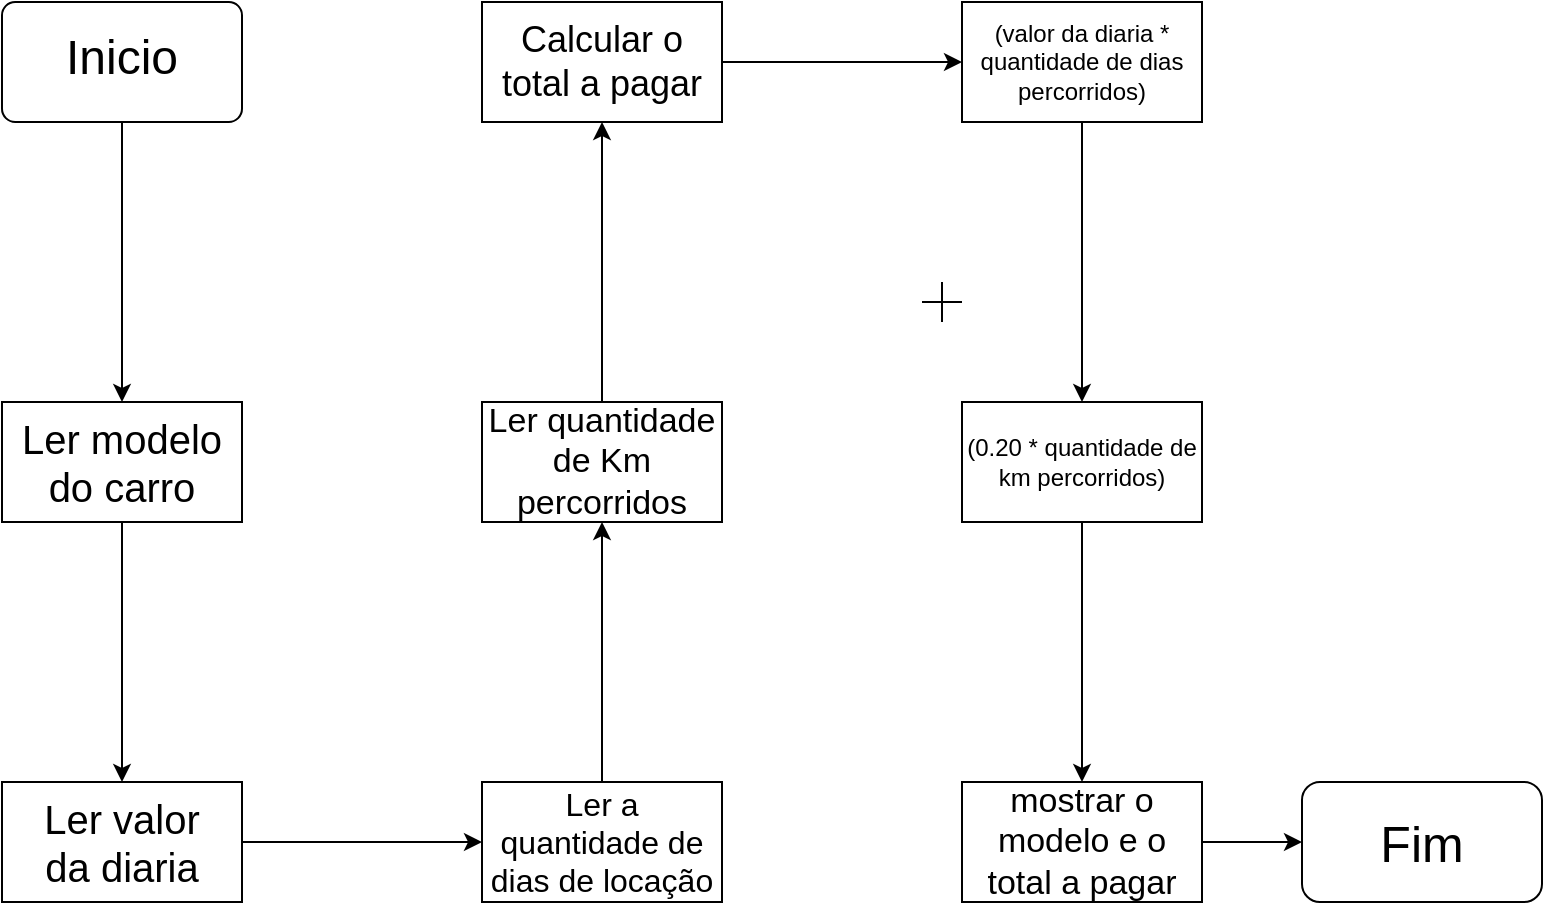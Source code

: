 <mxfile version="24.0.2" type="device">
  <diagram name="Página-1" id="zi17u32Y7v2BPbGpnezE">
    <mxGraphModel dx="1050" dy="530" grid="1" gridSize="10" guides="1" tooltips="1" connect="1" arrows="1" fold="1" page="1" pageScale="1" pageWidth="827" pageHeight="1169" math="0" shadow="0">
      <root>
        <mxCell id="0" />
        <mxCell id="1" parent="0" />
        <mxCell id="R39My_Pas21hoRQOZ_z3-1" value="" style="rounded=1;whiteSpace=wrap;html=1;fontSize=24;arcSize=11;" parent="1" vertex="1">
          <mxGeometry x="40" y="10" width="120" height="60" as="geometry" />
        </mxCell>
        <mxCell id="R39My_Pas21hoRQOZ_z3-4" value="&lt;p style=&quot;line-height: 120%;&quot;&gt;&lt;span style=&quot;font-size: 24px;&quot;&gt;Inicio&lt;/span&gt;&lt;/p&gt;" style="text;strokeColor=none;align=center;fillColor=none;html=1;verticalAlign=middle;whiteSpace=wrap;rounded=0;" parent="1" vertex="1">
          <mxGeometry x="70" y="25" width="60" height="30" as="geometry" />
        </mxCell>
        <mxCell id="R39My_Pas21hoRQOZ_z3-5" value="" style="endArrow=classic;html=1;rounded=0;exitX=0.5;exitY=1;exitDx=0;exitDy=0;" parent="1" source="R39My_Pas21hoRQOZ_z3-1" edge="1">
          <mxGeometry width="50" height="50" relative="1" as="geometry">
            <mxPoint x="390" y="300" as="sourcePoint" />
            <mxPoint x="100" y="210" as="targetPoint" />
            <Array as="points">
              <mxPoint x="100" y="200" />
            </Array>
          </mxGeometry>
        </mxCell>
        <mxCell id="R39My_Pas21hoRQOZ_z3-6" value="" style="rounded=0;whiteSpace=wrap;html=1;" parent="1" vertex="1">
          <mxGeometry x="40" y="210" width="120" height="60" as="geometry" />
        </mxCell>
        <mxCell id="R39My_Pas21hoRQOZ_z3-9" value="&lt;span style=&quot;font-size: 20px;&quot;&gt;Ler modelo do carro&lt;/span&gt;" style="text;strokeColor=none;align=center;fillColor=none;html=1;verticalAlign=middle;whiteSpace=wrap;rounded=0;" parent="1" vertex="1">
          <mxGeometry x="45" y="225" width="110" height="30" as="geometry" />
        </mxCell>
        <mxCell id="R39My_Pas21hoRQOZ_z3-10" value="" style="endArrow=classic;html=1;rounded=0;exitX=0.5;exitY=1;exitDx=0;exitDy=0;" parent="1" source="R39My_Pas21hoRQOZ_z3-6" target="R39My_Pas21hoRQOZ_z3-11" edge="1">
          <mxGeometry width="50" height="50" relative="1" as="geometry">
            <mxPoint x="390" y="300" as="sourcePoint" />
            <mxPoint x="100" y="430" as="targetPoint" />
          </mxGeometry>
        </mxCell>
        <mxCell id="R39My_Pas21hoRQOZ_z3-11" value="" style="rounded=0;whiteSpace=wrap;html=1;" parent="1" vertex="1">
          <mxGeometry x="40" y="400" width="120" height="60" as="geometry" />
        </mxCell>
        <mxCell id="R39My_Pas21hoRQOZ_z3-12" value="&lt;span style=&quot;font-size: 20px;&quot;&gt;Ler valor da diaria&lt;/span&gt;" style="text;strokeColor=none;align=center;fillColor=none;html=1;verticalAlign=middle;whiteSpace=wrap;rounded=0;" parent="1" vertex="1">
          <mxGeometry x="50" y="410" width="100" height="40" as="geometry" />
        </mxCell>
        <mxCell id="R39My_Pas21hoRQOZ_z3-13" value="" style="endArrow=classic;html=1;rounded=0;exitX=1;exitY=0.5;exitDx=0;exitDy=0;" parent="1" source="R39My_Pas21hoRQOZ_z3-11" target="R39My_Pas21hoRQOZ_z3-14" edge="1">
          <mxGeometry width="50" height="50" relative="1" as="geometry">
            <mxPoint x="390" y="290" as="sourcePoint" />
            <mxPoint x="320" y="430" as="targetPoint" />
          </mxGeometry>
        </mxCell>
        <mxCell id="R39My_Pas21hoRQOZ_z3-14" value="&lt;span style=&quot;font-size: 16px;&quot;&gt;Ler a quantidade de dias de locação&lt;/span&gt;" style="rounded=0;whiteSpace=wrap;html=1;" parent="1" vertex="1">
          <mxGeometry x="280" y="400" width="120" height="60" as="geometry" />
        </mxCell>
        <mxCell id="R39My_Pas21hoRQOZ_z3-15" value="&lt;span style=&quot;font-size: 17px;&quot;&gt;Ler quantidade de Km percorridos&lt;/span&gt;" style="rounded=0;whiteSpace=wrap;html=1;" parent="1" vertex="1">
          <mxGeometry x="280" y="210" width="120" height="60" as="geometry" />
        </mxCell>
        <mxCell id="R39My_Pas21hoRQOZ_z3-16" value="&lt;font style=&quot;font-size: 18px;&quot;&gt;Calcular o total a pagar&lt;/font&gt;" style="rounded=0;whiteSpace=wrap;html=1;" parent="1" vertex="1">
          <mxGeometry x="280" y="10" width="120" height="60" as="geometry" />
        </mxCell>
        <mxCell id="R39My_Pas21hoRQOZ_z3-17" value="&lt;span style=&quot;font-size: 17px;&quot;&gt;mostrar o modelo e o total a pagar&lt;/span&gt;" style="rounded=0;whiteSpace=wrap;html=1;" parent="1" vertex="1">
          <mxGeometry x="520" y="400" width="120" height="60" as="geometry" />
        </mxCell>
        <mxCell id="R39My_Pas21hoRQOZ_z3-18" value="Fim" style="rounded=1;whiteSpace=wrap;html=1;fontSize=25;" parent="1" vertex="1">
          <mxGeometry x="690" y="400" width="120" height="60" as="geometry" />
        </mxCell>
        <mxCell id="R39My_Pas21hoRQOZ_z3-19" value="" style="endArrow=classic;html=1;rounded=0;entryX=0.5;entryY=1;entryDx=0;entryDy=0;exitX=0.5;exitY=0;exitDx=0;exitDy=0;" parent="1" source="R39My_Pas21hoRQOZ_z3-15" target="R39My_Pas21hoRQOZ_z3-16" edge="1">
          <mxGeometry width="50" height="50" relative="1" as="geometry">
            <mxPoint x="390" y="270" as="sourcePoint" />
            <mxPoint x="440" y="220" as="targetPoint" />
          </mxGeometry>
        </mxCell>
        <mxCell id="R39My_Pas21hoRQOZ_z3-20" value="" style="endArrow=classic;html=1;rounded=0;exitX=0.5;exitY=0;exitDx=0;exitDy=0;entryX=0.5;entryY=1;entryDx=0;entryDy=0;" parent="1" source="R39My_Pas21hoRQOZ_z3-14" target="R39My_Pas21hoRQOZ_z3-15" edge="1">
          <mxGeometry width="50" height="50" relative="1" as="geometry">
            <mxPoint x="390" y="270" as="sourcePoint" />
            <mxPoint x="440" y="220" as="targetPoint" />
          </mxGeometry>
        </mxCell>
        <mxCell id="R39My_Pas21hoRQOZ_z3-24" value="(valor da diaria * quantidade de dias percorridos)" style="rounded=0;whiteSpace=wrap;html=1;" parent="1" vertex="1">
          <mxGeometry x="520" y="10" width="120" height="60" as="geometry" />
        </mxCell>
        <mxCell id="R39My_Pas21hoRQOZ_z3-26" value="(0.20 * quantidade de km percorridos)" style="rounded=0;whiteSpace=wrap;html=1;" parent="1" vertex="1">
          <mxGeometry x="520" y="210" width="120" height="60" as="geometry" />
        </mxCell>
        <mxCell id="R39My_Pas21hoRQOZ_z3-27" value="" style="endArrow=none;html=1;rounded=0;" parent="1" edge="1">
          <mxGeometry width="50" height="50" relative="1" as="geometry">
            <mxPoint x="510" y="170" as="sourcePoint" />
            <mxPoint x="510" y="150" as="targetPoint" />
            <Array as="points" />
          </mxGeometry>
        </mxCell>
        <mxCell id="R39My_Pas21hoRQOZ_z3-28" value="" style="endArrow=none;html=1;rounded=0;" parent="1" edge="1">
          <mxGeometry width="50" height="50" relative="1" as="geometry">
            <mxPoint x="500" y="160" as="sourcePoint" />
            <mxPoint x="520" y="160" as="targetPoint" />
          </mxGeometry>
        </mxCell>
        <mxCell id="d9hF5BdvoH5Hgk4LKnXf-2" value="" style="endArrow=classic;html=1;rounded=0;entryX=0;entryY=0.5;entryDx=0;entryDy=0;exitX=1;exitY=0.5;exitDx=0;exitDy=0;" edge="1" parent="1" source="R39My_Pas21hoRQOZ_z3-17" target="R39My_Pas21hoRQOZ_z3-18">
          <mxGeometry width="50" height="50" relative="1" as="geometry">
            <mxPoint x="390" y="300" as="sourcePoint" />
            <mxPoint x="440" y="250" as="targetPoint" />
          </mxGeometry>
        </mxCell>
        <mxCell id="d9hF5BdvoH5Hgk4LKnXf-4" value="" style="endArrow=classic;html=1;rounded=0;entryX=0.5;entryY=0;entryDx=0;entryDy=0;exitX=0.5;exitY=1;exitDx=0;exitDy=0;" edge="1" parent="1" source="R39My_Pas21hoRQOZ_z3-24" target="R39My_Pas21hoRQOZ_z3-26">
          <mxGeometry width="50" height="50" relative="1" as="geometry">
            <mxPoint x="390" y="300" as="sourcePoint" />
            <mxPoint x="440" y="250" as="targetPoint" />
          </mxGeometry>
        </mxCell>
        <mxCell id="d9hF5BdvoH5Hgk4LKnXf-5" value="" style="endArrow=classic;html=1;rounded=0;entryX=0;entryY=0.5;entryDx=0;entryDy=0;exitX=1;exitY=0.5;exitDx=0;exitDy=0;" edge="1" parent="1" source="R39My_Pas21hoRQOZ_z3-16" target="R39My_Pas21hoRQOZ_z3-24">
          <mxGeometry width="50" height="50" relative="1" as="geometry">
            <mxPoint x="390" y="300" as="sourcePoint" />
            <mxPoint x="440" y="250" as="targetPoint" />
          </mxGeometry>
        </mxCell>
        <mxCell id="d9hF5BdvoH5Hgk4LKnXf-6" value="" style="endArrow=classic;html=1;rounded=0;entryX=0.5;entryY=0;entryDx=0;entryDy=0;exitX=0.5;exitY=1;exitDx=0;exitDy=0;" edge="1" parent="1" source="R39My_Pas21hoRQOZ_z3-26" target="R39My_Pas21hoRQOZ_z3-17">
          <mxGeometry width="50" height="50" relative="1" as="geometry">
            <mxPoint x="390" y="300" as="sourcePoint" />
            <mxPoint x="440" y="250" as="targetPoint" />
          </mxGeometry>
        </mxCell>
      </root>
    </mxGraphModel>
  </diagram>
</mxfile>
